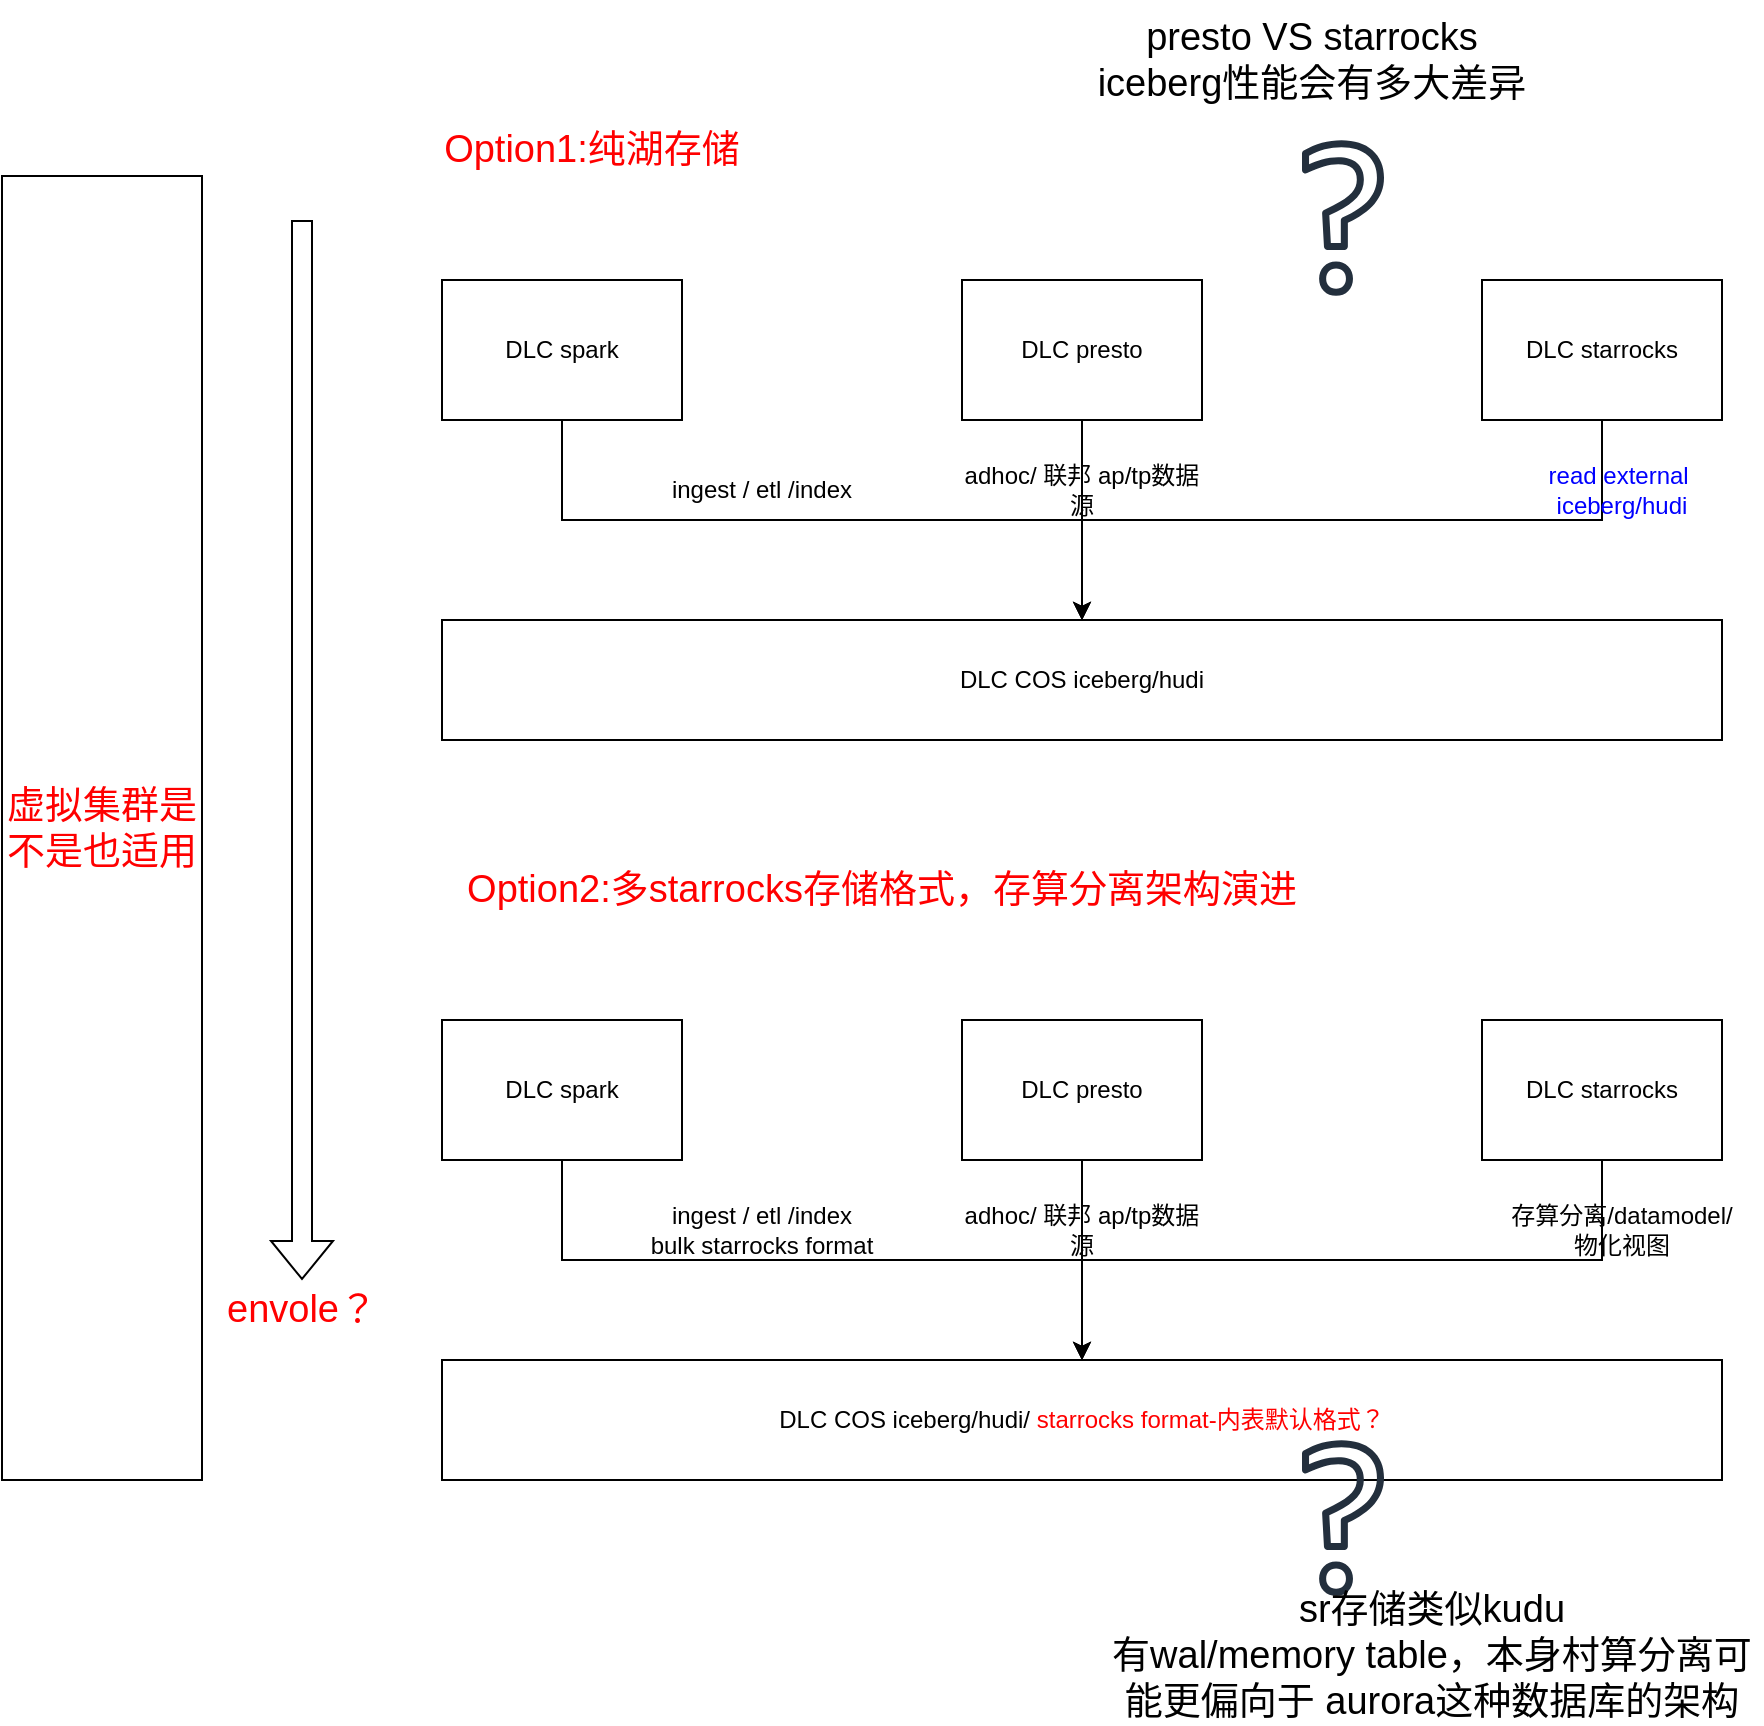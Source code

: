 <mxfile version="20.2.3" type="github">
  <diagram id="ByqBCOwQlsSOdAjhjWay" name="Page-1">
    <mxGraphModel dx="2354" dy="909" grid="1" gridSize="10" guides="1" tooltips="1" connect="1" arrows="1" fold="1" page="1" pageScale="1" pageWidth="827" pageHeight="1169" math="0" shadow="0">
      <root>
        <mxCell id="0" />
        <mxCell id="1" parent="0" />
        <mxCell id="5iqYC0vRyJse41guf9SQ-1" value="Option1:纯湖存储" style="text;html=1;strokeColor=none;fillColor=none;align=center;verticalAlign=middle;whiteSpace=wrap;rounded=0;fontSize=19;fontColor=#FF0000;" vertex="1" parent="1">
          <mxGeometry x="-500" y="140" width="170" height="30" as="geometry" />
        </mxCell>
        <mxCell id="5iqYC0vRyJse41guf9SQ-4" style="edgeStyle=orthogonalEdgeStyle;rounded=0;orthogonalLoop=1;jettySize=auto;html=1;" edge="1" parent="1" source="5iqYC0vRyJse41guf9SQ-2" target="5iqYC0vRyJse41guf9SQ-3">
          <mxGeometry relative="1" as="geometry" />
        </mxCell>
        <mxCell id="5iqYC0vRyJse41guf9SQ-2" value="DLC spark" style="rounded=0;whiteSpace=wrap;html=1;" vertex="1" parent="1">
          <mxGeometry x="-490" y="220" width="120" height="70" as="geometry" />
        </mxCell>
        <mxCell id="5iqYC0vRyJse41guf9SQ-3" value="DLC COS iceberg/hudi" style="rounded=0;whiteSpace=wrap;html=1;" vertex="1" parent="1">
          <mxGeometry x="-490" y="390" width="640" height="60" as="geometry" />
        </mxCell>
        <mxCell id="5iqYC0vRyJse41guf9SQ-5" value="ingest / etl /index" style="text;html=1;strokeColor=none;fillColor=none;align=center;verticalAlign=middle;whiteSpace=wrap;rounded=0;" vertex="1" parent="1">
          <mxGeometry x="-390" y="310" width="120" height="30" as="geometry" />
        </mxCell>
        <mxCell id="5iqYC0vRyJse41guf9SQ-7" style="edgeStyle=orthogonalEdgeStyle;rounded=0;orthogonalLoop=1;jettySize=auto;html=1;" edge="1" parent="1" source="5iqYC0vRyJse41guf9SQ-6" target="5iqYC0vRyJse41guf9SQ-3">
          <mxGeometry relative="1" as="geometry" />
        </mxCell>
        <mxCell id="5iqYC0vRyJse41guf9SQ-6" value="DLC presto" style="rounded=0;whiteSpace=wrap;html=1;" vertex="1" parent="1">
          <mxGeometry x="-230" y="220" width="120" height="70" as="geometry" />
        </mxCell>
        <mxCell id="5iqYC0vRyJse41guf9SQ-8" value="adhoc/ 联邦 ap/tp数据源" style="text;html=1;strokeColor=none;fillColor=none;align=center;verticalAlign=middle;whiteSpace=wrap;rounded=0;" vertex="1" parent="1">
          <mxGeometry x="-230" y="310" width="120" height="30" as="geometry" />
        </mxCell>
        <mxCell id="5iqYC0vRyJse41guf9SQ-10" style="edgeStyle=orthogonalEdgeStyle;rounded=0;orthogonalLoop=1;jettySize=auto;html=1;entryX=0.5;entryY=0;entryDx=0;entryDy=0;" edge="1" parent="1" source="5iqYC0vRyJse41guf9SQ-9" target="5iqYC0vRyJse41guf9SQ-3">
          <mxGeometry relative="1" as="geometry" />
        </mxCell>
        <mxCell id="5iqYC0vRyJse41guf9SQ-9" value="DLC starrocks" style="rounded=0;whiteSpace=wrap;html=1;" vertex="1" parent="1">
          <mxGeometry x="30" y="220" width="120" height="70" as="geometry" />
        </mxCell>
        <mxCell id="5iqYC0vRyJse41guf9SQ-11" value="&lt;font color=&quot;#0000ff&quot;&gt;read external&amp;nbsp; iceberg/hudi&lt;/font&gt;" style="text;html=1;strokeColor=none;fillColor=none;align=center;verticalAlign=middle;whiteSpace=wrap;rounded=0;" vertex="1" parent="1">
          <mxGeometry x="40" y="310" width="120" height="30" as="geometry" />
        </mxCell>
        <mxCell id="5iqYC0vRyJse41guf9SQ-13" value="" style="sketch=0;outlineConnect=0;fontColor=#232F3E;gradientColor=none;fillColor=#232F3D;strokeColor=none;dashed=0;verticalLabelPosition=bottom;verticalAlign=top;align=center;html=1;fontSize=12;fontStyle=0;aspect=fixed;pointerEvents=1;shape=mxgraph.aws4.question;" vertex="1" parent="1">
          <mxGeometry x="-60" y="150" width="41" height="78" as="geometry" />
        </mxCell>
        <mxCell id="5iqYC0vRyJse41guf9SQ-14" value="presto VS starrocks &lt;br&gt;iceberg性能会有多大差异" style="text;html=1;strokeColor=none;fillColor=none;align=center;verticalAlign=middle;whiteSpace=wrap;rounded=0;fontSize=19;" vertex="1" parent="1">
          <mxGeometry x="-220" y="80" width="330" height="60" as="geometry" />
        </mxCell>
        <mxCell id="5iqYC0vRyJse41guf9SQ-15" value="Option2:多starrocks存储格式，存算分离架构演进" style="text;html=1;strokeColor=none;fillColor=none;align=center;verticalAlign=middle;whiteSpace=wrap;rounded=0;fontSize=19;fontColor=#FF0000;" vertex="1" parent="1">
          <mxGeometry x="-490" y="510" width="440" height="30" as="geometry" />
        </mxCell>
        <mxCell id="5iqYC0vRyJse41guf9SQ-16" style="edgeStyle=orthogonalEdgeStyle;rounded=0;orthogonalLoop=1;jettySize=auto;html=1;" edge="1" parent="1" source="5iqYC0vRyJse41guf9SQ-17" target="5iqYC0vRyJse41guf9SQ-18">
          <mxGeometry relative="1" as="geometry" />
        </mxCell>
        <mxCell id="5iqYC0vRyJse41guf9SQ-17" value="DLC spark" style="rounded=0;whiteSpace=wrap;html=1;" vertex="1" parent="1">
          <mxGeometry x="-490" y="590" width="120" height="70" as="geometry" />
        </mxCell>
        <mxCell id="5iqYC0vRyJse41guf9SQ-18" value="DLC COS iceberg/hudi/ &lt;font color=&quot;#ff0000&quot;&gt;starrocks format-内表默认格式？&lt;/font&gt;" style="rounded=0;whiteSpace=wrap;html=1;" vertex="1" parent="1">
          <mxGeometry x="-490" y="760" width="640" height="60" as="geometry" />
        </mxCell>
        <mxCell id="5iqYC0vRyJse41guf9SQ-19" value="ingest / etl /index&lt;br&gt;bulk starrocks format" style="text;html=1;strokeColor=none;fillColor=none;align=center;verticalAlign=middle;whiteSpace=wrap;rounded=0;" vertex="1" parent="1">
          <mxGeometry x="-390" y="680" width="120" height="30" as="geometry" />
        </mxCell>
        <mxCell id="5iqYC0vRyJse41guf9SQ-20" style="edgeStyle=orthogonalEdgeStyle;rounded=0;orthogonalLoop=1;jettySize=auto;html=1;" edge="1" parent="1" source="5iqYC0vRyJse41guf9SQ-21" target="5iqYC0vRyJse41guf9SQ-18">
          <mxGeometry relative="1" as="geometry" />
        </mxCell>
        <mxCell id="5iqYC0vRyJse41guf9SQ-21" value="DLC presto" style="rounded=0;whiteSpace=wrap;html=1;" vertex="1" parent="1">
          <mxGeometry x="-230" y="590" width="120" height="70" as="geometry" />
        </mxCell>
        <mxCell id="5iqYC0vRyJse41guf9SQ-22" value="adhoc/ 联邦 ap/tp数据源" style="text;html=1;strokeColor=none;fillColor=none;align=center;verticalAlign=middle;whiteSpace=wrap;rounded=0;" vertex="1" parent="1">
          <mxGeometry x="-230" y="680" width="120" height="30" as="geometry" />
        </mxCell>
        <mxCell id="5iqYC0vRyJse41guf9SQ-23" style="edgeStyle=orthogonalEdgeStyle;rounded=0;orthogonalLoop=1;jettySize=auto;html=1;entryX=0.5;entryY=0;entryDx=0;entryDy=0;" edge="1" parent="1" source="5iqYC0vRyJse41guf9SQ-24" target="5iqYC0vRyJse41guf9SQ-18">
          <mxGeometry relative="1" as="geometry" />
        </mxCell>
        <mxCell id="5iqYC0vRyJse41guf9SQ-24" value="DLC starrocks" style="rounded=0;whiteSpace=wrap;html=1;" vertex="1" parent="1">
          <mxGeometry x="30" y="590" width="120" height="70" as="geometry" />
        </mxCell>
        <mxCell id="5iqYC0vRyJse41guf9SQ-25" value="存算分离/datamodel/ 物化视图" style="text;html=1;strokeColor=none;fillColor=none;align=center;verticalAlign=middle;whiteSpace=wrap;rounded=0;" vertex="1" parent="1">
          <mxGeometry x="40" y="680" width="120" height="30" as="geometry" />
        </mxCell>
        <mxCell id="5iqYC0vRyJse41guf9SQ-26" value="" style="sketch=0;outlineConnect=0;fontColor=#232F3E;gradientColor=none;fillColor=#232F3D;strokeColor=none;dashed=0;verticalLabelPosition=bottom;verticalAlign=top;align=center;html=1;fontSize=12;fontStyle=0;aspect=fixed;pointerEvents=1;shape=mxgraph.aws4.question;" vertex="1" parent="1">
          <mxGeometry x="-60" y="800" width="41" height="78" as="geometry" />
        </mxCell>
        <mxCell id="5iqYC0vRyJse41guf9SQ-27" value="" style="shape=flexArrow;endArrow=classic;html=1;rounded=0;fontSize=19;fontColor=#FF0000;" edge="1" parent="1" target="5iqYC0vRyJse41guf9SQ-28">
          <mxGeometry width="50" height="50" relative="1" as="geometry">
            <mxPoint x="-560" y="190" as="sourcePoint" />
            <mxPoint x="-560" y="760" as="targetPoint" />
          </mxGeometry>
        </mxCell>
        <mxCell id="5iqYC0vRyJse41guf9SQ-28" value="envole？" style="text;html=1;strokeColor=none;fillColor=none;align=center;verticalAlign=middle;whiteSpace=wrap;rounded=0;fontSize=19;fontColor=#FF0000;" vertex="1" parent="1">
          <mxGeometry x="-590" y="720" width="60" height="30" as="geometry" />
        </mxCell>
        <mxCell id="5iqYC0vRyJse41guf9SQ-29" value="虚拟集群是不是也适用" style="rounded=0;whiteSpace=wrap;html=1;fontSize=19;fontColor=#FF0000;" vertex="1" parent="1">
          <mxGeometry x="-710" y="168" width="100" height="652" as="geometry" />
        </mxCell>
        <mxCell id="5iqYC0vRyJse41guf9SQ-32" value="sr存储类似kudu&lt;br&gt;有wal/memory table，本身村算分离可能更偏向于 aurora这种数据库的架构" style="text;html=1;strokeColor=none;fillColor=none;align=center;verticalAlign=middle;whiteSpace=wrap;rounded=0;fontSize=19;" vertex="1" parent="1">
          <mxGeometry x="-160" y="878" width="330" height="60" as="geometry" />
        </mxCell>
      </root>
    </mxGraphModel>
  </diagram>
</mxfile>

